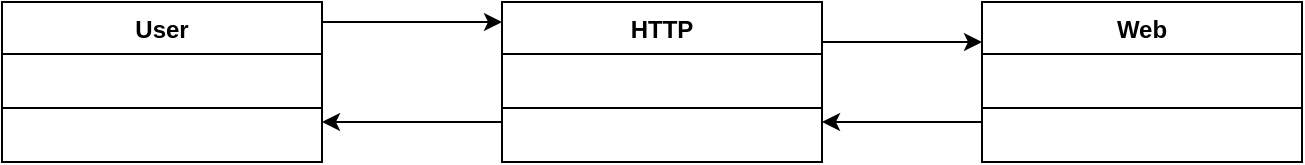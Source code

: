 <mxfile version="20.0.4" type="device"><diagram id="7ZfU6V8iGFr-HU0Nsp9j" name="Page-1"><mxGraphModel dx="968" dy="531" grid="1" gridSize="10" guides="1" tooltips="1" connect="1" arrows="1" fold="1" page="1" pageScale="1" pageWidth="827" pageHeight="1169" math="0" shadow="0"><root><mxCell id="0"/><mxCell id="1" parent="0"/><mxCell id="_VPtLsrUpiydrSgxsnBe-5" value="User" style="swimlane;fontStyle=1;align=center;verticalAlign=top;childLayout=stackLayout;horizontal=1;startSize=26;horizontalStack=0;resizeParent=1;resizeParentMax=0;resizeLast=0;collapsible=1;marginBottom=0;" vertex="1" parent="1"><mxGeometry x="70" y="60" width="160" height="80" as="geometry"/></mxCell><mxCell id="_VPtLsrUpiydrSgxsnBe-7" value="" style="line;strokeWidth=1;fillColor=none;align=left;verticalAlign=middle;spacingTop=-1;spacingLeft=3;spacingRight=3;rotatable=0;labelPosition=right;points=[];portConstraint=eastwest;" vertex="1" parent="_VPtLsrUpiydrSgxsnBe-5"><mxGeometry y="26" width="160" height="54" as="geometry"/></mxCell><mxCell id="_VPtLsrUpiydrSgxsnBe-11" value="Web" style="swimlane;fontStyle=1;align=center;verticalAlign=top;childLayout=stackLayout;horizontal=1;startSize=26;horizontalStack=0;resizeParent=1;resizeParentMax=0;resizeLast=0;collapsible=1;marginBottom=0;" vertex="1" parent="1"><mxGeometry x="560" y="60" width="160" height="80" as="geometry"/></mxCell><mxCell id="_VPtLsrUpiydrSgxsnBe-13" value="" style="line;strokeWidth=1;fillColor=none;align=left;verticalAlign=middle;spacingTop=-1;spacingLeft=3;spacingRight=3;rotatable=0;labelPosition=right;points=[];portConstraint=eastwest;" vertex="1" parent="_VPtLsrUpiydrSgxsnBe-11"><mxGeometry y="26" width="160" height="54" as="geometry"/></mxCell><mxCell id="_VPtLsrUpiydrSgxsnBe-23" value="HTTP" style="swimlane;fontStyle=1;align=center;verticalAlign=top;childLayout=stackLayout;horizontal=1;startSize=26;horizontalStack=0;resizeParent=1;resizeParentMax=0;resizeLast=0;collapsible=1;marginBottom=0;" vertex="1" parent="1"><mxGeometry x="320" y="60" width="160" height="80" as="geometry"/></mxCell><mxCell id="_VPtLsrUpiydrSgxsnBe-24" value="" style="line;strokeWidth=1;fillColor=none;align=left;verticalAlign=middle;spacingTop=-1;spacingLeft=3;spacingRight=3;rotatable=0;labelPosition=right;points=[];portConstraint=eastwest;" vertex="1" parent="_VPtLsrUpiydrSgxsnBe-23"><mxGeometry y="26" width="160" height="54" as="geometry"/></mxCell><mxCell id="_VPtLsrUpiydrSgxsnBe-49" value="" style="endArrow=classic;html=1;rounded=0;" edge="1" parent="1"><mxGeometry width="50" height="50" relative="1" as="geometry"><mxPoint x="230" y="70" as="sourcePoint"/><mxPoint x="320" y="70" as="targetPoint"/></mxGeometry></mxCell><mxCell id="_VPtLsrUpiydrSgxsnBe-50" value="" style="endArrow=classic;html=1;rounded=0;exitX=1;exitY=0.25;exitDx=0;exitDy=0;entryX=0;entryY=0.25;entryDx=0;entryDy=0;" edge="1" parent="1" source="_VPtLsrUpiydrSgxsnBe-23" target="_VPtLsrUpiydrSgxsnBe-11"><mxGeometry width="50" height="50" relative="1" as="geometry"><mxPoint x="410" y="290" as="sourcePoint"/><mxPoint x="460" y="240" as="targetPoint"/></mxGeometry></mxCell><mxCell id="_VPtLsrUpiydrSgxsnBe-51" value="" style="endArrow=classic;html=1;rounded=0;exitX=0;exitY=0.75;exitDx=0;exitDy=0;entryX=1;entryY=0.75;entryDx=0;entryDy=0;" edge="1" parent="1" source="_VPtLsrUpiydrSgxsnBe-11" target="_VPtLsrUpiydrSgxsnBe-23"><mxGeometry width="50" height="50" relative="1" as="geometry"><mxPoint x="410" y="290" as="sourcePoint"/><mxPoint x="460" y="240" as="targetPoint"/></mxGeometry></mxCell><mxCell id="_VPtLsrUpiydrSgxsnBe-52" value="" style="endArrow=classic;html=1;rounded=0;exitX=0;exitY=0.75;exitDx=0;exitDy=0;entryX=1;entryY=0.75;entryDx=0;entryDy=0;" edge="1" parent="1" source="_VPtLsrUpiydrSgxsnBe-23" target="_VPtLsrUpiydrSgxsnBe-5"><mxGeometry width="50" height="50" relative="1" as="geometry"><mxPoint x="410" y="290" as="sourcePoint"/><mxPoint x="460" y="240" as="targetPoint"/></mxGeometry></mxCell></root></mxGraphModel></diagram></mxfile>